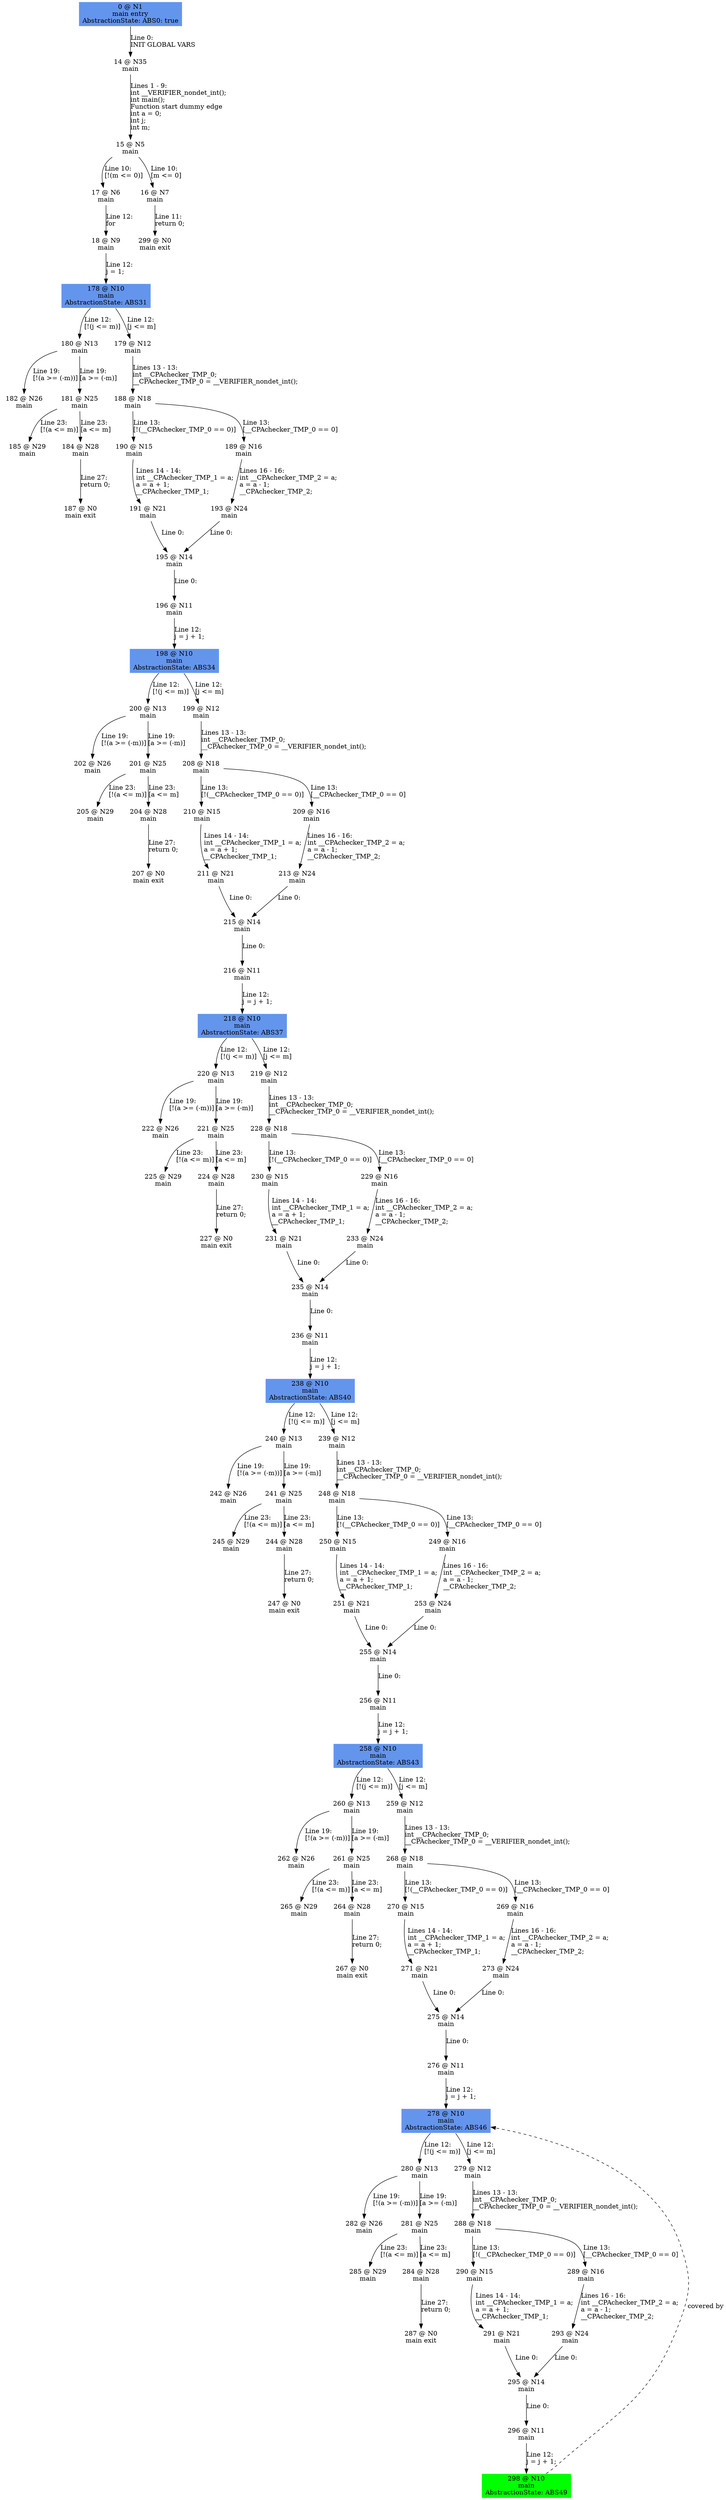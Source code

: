 digraph ARG {
node [style="filled" shape="box" color="white"]
0 [fillcolor="cornflowerblue" label="0 @ N1\nmain entry\nAbstractionState: ABS0: true\n" id="0"]
14 [label="14 @ N35\nmain\n" id="14"]
15 [label="15 @ N5\nmain\n" id="15"]
17 [label="17 @ N6\nmain\n" id="17"]
18 [label="18 @ N9\nmain\n" id="18"]
178 [fillcolor="cornflowerblue" label="178 @ N10\nmain\nAbstractionState: ABS31\n" id="178"]
180 [label="180 @ N13\nmain\n" id="180"]
182 [label="182 @ N26\nmain\n" id="182"]
181 [label="181 @ N25\nmain\n" id="181"]
185 [label="185 @ N29\nmain\n" id="185"]
184 [label="184 @ N28\nmain\n" id="184"]
187 [label="187 @ N0\nmain exit\n" id="187"]
179 [label="179 @ N12\nmain\n" id="179"]
188 [label="188 @ N18\nmain\n" id="188"]
190 [label="190 @ N15\nmain\n" id="190"]
191 [label="191 @ N21\nmain\n" id="191"]
195 [label="195 @ N14\nmain\n" id="195"]
196 [label="196 @ N11\nmain\n" id="196"]
198 [fillcolor="cornflowerblue" label="198 @ N10\nmain\nAbstractionState: ABS34\n" id="198"]
200 [label="200 @ N13\nmain\n" id="200"]
202 [label="202 @ N26\nmain\n" id="202"]
201 [label="201 @ N25\nmain\n" id="201"]
205 [label="205 @ N29\nmain\n" id="205"]
204 [label="204 @ N28\nmain\n" id="204"]
207 [label="207 @ N0\nmain exit\n" id="207"]
199 [label="199 @ N12\nmain\n" id="199"]
208 [label="208 @ N18\nmain\n" id="208"]
210 [label="210 @ N15\nmain\n" id="210"]
211 [label="211 @ N21\nmain\n" id="211"]
215 [label="215 @ N14\nmain\n" id="215"]
216 [label="216 @ N11\nmain\n" id="216"]
218 [fillcolor="cornflowerblue" label="218 @ N10\nmain\nAbstractionState: ABS37\n" id="218"]
220 [label="220 @ N13\nmain\n" id="220"]
222 [label="222 @ N26\nmain\n" id="222"]
221 [label="221 @ N25\nmain\n" id="221"]
225 [label="225 @ N29\nmain\n" id="225"]
224 [label="224 @ N28\nmain\n" id="224"]
227 [label="227 @ N0\nmain exit\n" id="227"]
219 [label="219 @ N12\nmain\n" id="219"]
228 [label="228 @ N18\nmain\n" id="228"]
230 [label="230 @ N15\nmain\n" id="230"]
231 [label="231 @ N21\nmain\n" id="231"]
235 [label="235 @ N14\nmain\n" id="235"]
236 [label="236 @ N11\nmain\n" id="236"]
238 [fillcolor="cornflowerblue" label="238 @ N10\nmain\nAbstractionState: ABS40\n" id="238"]
240 [label="240 @ N13\nmain\n" id="240"]
242 [label="242 @ N26\nmain\n" id="242"]
241 [label="241 @ N25\nmain\n" id="241"]
245 [label="245 @ N29\nmain\n" id="245"]
244 [label="244 @ N28\nmain\n" id="244"]
247 [label="247 @ N0\nmain exit\n" id="247"]
239 [label="239 @ N12\nmain\n" id="239"]
248 [label="248 @ N18\nmain\n" id="248"]
250 [label="250 @ N15\nmain\n" id="250"]
251 [label="251 @ N21\nmain\n" id="251"]
255 [label="255 @ N14\nmain\n" id="255"]
256 [label="256 @ N11\nmain\n" id="256"]
258 [fillcolor="cornflowerblue" label="258 @ N10\nmain\nAbstractionState: ABS43\n" id="258"]
260 [label="260 @ N13\nmain\n" id="260"]
262 [label="262 @ N26\nmain\n" id="262"]
261 [label="261 @ N25\nmain\n" id="261"]
265 [label="265 @ N29\nmain\n" id="265"]
264 [label="264 @ N28\nmain\n" id="264"]
267 [label="267 @ N0\nmain exit\n" id="267"]
259 [label="259 @ N12\nmain\n" id="259"]
268 [label="268 @ N18\nmain\n" id="268"]
270 [label="270 @ N15\nmain\n" id="270"]
271 [label="271 @ N21\nmain\n" id="271"]
275 [label="275 @ N14\nmain\n" id="275"]
276 [label="276 @ N11\nmain\n" id="276"]
278 [fillcolor="cornflowerblue" label="278 @ N10\nmain\nAbstractionState: ABS46\n" id="278"]
280 [label="280 @ N13\nmain\n" id="280"]
282 [label="282 @ N26\nmain\n" id="282"]
281 [label="281 @ N25\nmain\n" id="281"]
285 [label="285 @ N29\nmain\n" id="285"]
284 [label="284 @ N28\nmain\n" id="284"]
287 [label="287 @ N0\nmain exit\n" id="287"]
279 [label="279 @ N12\nmain\n" id="279"]
288 [label="288 @ N18\nmain\n" id="288"]
290 [label="290 @ N15\nmain\n" id="290"]
291 [label="291 @ N21\nmain\n" id="291"]
295 [label="295 @ N14\nmain\n" id="295"]
296 [label="296 @ N11\nmain\n" id="296"]
298 [fillcolor="green" label="298 @ N10\nmain\nAbstractionState: ABS49\n" id="298"]
289 [label="289 @ N16\nmain\n" id="289"]
293 [label="293 @ N24\nmain\n" id="293"]
269 [label="269 @ N16\nmain\n" id="269"]
273 [label="273 @ N24\nmain\n" id="273"]
249 [label="249 @ N16\nmain\n" id="249"]
253 [label="253 @ N24\nmain\n" id="253"]
229 [label="229 @ N16\nmain\n" id="229"]
233 [label="233 @ N24\nmain\n" id="233"]
209 [label="209 @ N16\nmain\n" id="209"]
213 [label="213 @ N24\nmain\n" id="213"]
189 [label="189 @ N16\nmain\n" id="189"]
193 [label="193 @ N24\nmain\n" id="193"]
16 [label="16 @ N7\nmain\n" id="16"]
299 [label="299 @ N0\nmain exit\n" id="299"]
0 -> 14 [label="Line 0: \lINIT GLOBAL VARS\l" id="0 -> 14"]
14 -> 15 [label="Lines 1 - 9: \lint __VERIFIER_nondet_int();\lint main();\lFunction start dummy edge\lint a = 0;\lint j;\lint m;\l" id="14 -> 15"]
15 -> 16 [label="Line 10: \l[m <= 0]\l" id="15 -> 16"]
15 -> 17 [label="Line 10: \l[!(m <= 0)]\l" id="15 -> 17"]
17 -> 18 [label="Line 12: \lfor\l" id="17 -> 18"]
18 -> 178 [label="Line 12: \lj = 1;\l" id="18 -> 178"]
178 -> 179 [label="Line 12: \l[j <= m]\l" id="178 -> 179"]
178 -> 180 [label="Line 12: \l[!(j <= m)]\l" id="178 -> 180"]
180 -> 181 [label="Line 19: \l[a >= (-m)]\l" id="180 -> 181"]
180 -> 182 [label="Line 19: \l[!(a >= (-m))]\l" id="180 -> 182"]
181 -> 184 [label="Line 23: \l[a <= m]\l" id="181 -> 184"]
181 -> 185 [label="Line 23: \l[!(a <= m)]\l" id="181 -> 185"]
184 -> 187 [label="Line 27: \lreturn 0;\l" id="184 -> 187"]
179 -> 188 [label="Lines 13 - 13: \lint __CPAchecker_TMP_0;\l__CPAchecker_TMP_0 = __VERIFIER_nondet_int();\l" id="179 -> 188"]
188 -> 189 [label="Line 13: \l[__CPAchecker_TMP_0 == 0]\l" id="188 -> 189"]
188 -> 190 [label="Line 13: \l[!(__CPAchecker_TMP_0 == 0)]\l" id="188 -> 190"]
190 -> 191 [label="Lines 14 - 14: \lint __CPAchecker_TMP_1 = a;\la = a + 1;\l__CPAchecker_TMP_1;\l" id="190 -> 191"]
191 -> 195 [label="Line 0: \l\l" id="191 -> 195"]
195 -> 196 [label="Line 0: \l\l" id="195 -> 196"]
196 -> 198 [label="Line 12: \lj = j + 1;\l" id="196 -> 198"]
198 -> 199 [label="Line 12: \l[j <= m]\l" id="198 -> 199"]
198 -> 200 [label="Line 12: \l[!(j <= m)]\l" id="198 -> 200"]
200 -> 201 [label="Line 19: \l[a >= (-m)]\l" id="200 -> 201"]
200 -> 202 [label="Line 19: \l[!(a >= (-m))]\l" id="200 -> 202"]
201 -> 204 [label="Line 23: \l[a <= m]\l" id="201 -> 204"]
201 -> 205 [label="Line 23: \l[!(a <= m)]\l" id="201 -> 205"]
204 -> 207 [label="Line 27: \lreturn 0;\l" id="204 -> 207"]
199 -> 208 [label="Lines 13 - 13: \lint __CPAchecker_TMP_0;\l__CPAchecker_TMP_0 = __VERIFIER_nondet_int();\l" id="199 -> 208"]
208 -> 209 [label="Line 13: \l[__CPAchecker_TMP_0 == 0]\l" id="208 -> 209"]
208 -> 210 [label="Line 13: \l[!(__CPAchecker_TMP_0 == 0)]\l" id="208 -> 210"]
210 -> 211 [label="Lines 14 - 14: \lint __CPAchecker_TMP_1 = a;\la = a + 1;\l__CPAchecker_TMP_1;\l" id="210 -> 211"]
211 -> 215 [label="Line 0: \l\l" id="211 -> 215"]
215 -> 216 [label="Line 0: \l\l" id="215 -> 216"]
216 -> 218 [label="Line 12: \lj = j + 1;\l" id="216 -> 218"]
218 -> 219 [label="Line 12: \l[j <= m]\l" id="218 -> 219"]
218 -> 220 [label="Line 12: \l[!(j <= m)]\l" id="218 -> 220"]
220 -> 221 [label="Line 19: \l[a >= (-m)]\l" id="220 -> 221"]
220 -> 222 [label="Line 19: \l[!(a >= (-m))]\l" id="220 -> 222"]
221 -> 224 [label="Line 23: \l[a <= m]\l" id="221 -> 224"]
221 -> 225 [label="Line 23: \l[!(a <= m)]\l" id="221 -> 225"]
224 -> 227 [label="Line 27: \lreturn 0;\l" id="224 -> 227"]
219 -> 228 [label="Lines 13 - 13: \lint __CPAchecker_TMP_0;\l__CPAchecker_TMP_0 = __VERIFIER_nondet_int();\l" id="219 -> 228"]
228 -> 229 [label="Line 13: \l[__CPAchecker_TMP_0 == 0]\l" id="228 -> 229"]
228 -> 230 [label="Line 13: \l[!(__CPAchecker_TMP_0 == 0)]\l" id="228 -> 230"]
230 -> 231 [label="Lines 14 - 14: \lint __CPAchecker_TMP_1 = a;\la = a + 1;\l__CPAchecker_TMP_1;\l" id="230 -> 231"]
231 -> 235 [label="Line 0: \l\l" id="231 -> 235"]
235 -> 236 [label="Line 0: \l\l" id="235 -> 236"]
236 -> 238 [label="Line 12: \lj = j + 1;\l" id="236 -> 238"]
238 -> 239 [label="Line 12: \l[j <= m]\l" id="238 -> 239"]
238 -> 240 [label="Line 12: \l[!(j <= m)]\l" id="238 -> 240"]
240 -> 241 [label="Line 19: \l[a >= (-m)]\l" id="240 -> 241"]
240 -> 242 [label="Line 19: \l[!(a >= (-m))]\l" id="240 -> 242"]
241 -> 244 [label="Line 23: \l[a <= m]\l" id="241 -> 244"]
241 -> 245 [label="Line 23: \l[!(a <= m)]\l" id="241 -> 245"]
244 -> 247 [label="Line 27: \lreturn 0;\l" id="244 -> 247"]
239 -> 248 [label="Lines 13 - 13: \lint __CPAchecker_TMP_0;\l__CPAchecker_TMP_0 = __VERIFIER_nondet_int();\l" id="239 -> 248"]
248 -> 249 [label="Line 13: \l[__CPAchecker_TMP_0 == 0]\l" id="248 -> 249"]
248 -> 250 [label="Line 13: \l[!(__CPAchecker_TMP_0 == 0)]\l" id="248 -> 250"]
250 -> 251 [label="Lines 14 - 14: \lint __CPAchecker_TMP_1 = a;\la = a + 1;\l__CPAchecker_TMP_1;\l" id="250 -> 251"]
251 -> 255 [label="Line 0: \l\l" id="251 -> 255"]
255 -> 256 [label="Line 0: \l\l" id="255 -> 256"]
256 -> 258 [label="Line 12: \lj = j + 1;\l" id="256 -> 258"]
258 -> 259 [label="Line 12: \l[j <= m]\l" id="258 -> 259"]
258 -> 260 [label="Line 12: \l[!(j <= m)]\l" id="258 -> 260"]
260 -> 261 [label="Line 19: \l[a >= (-m)]\l" id="260 -> 261"]
260 -> 262 [label="Line 19: \l[!(a >= (-m))]\l" id="260 -> 262"]
261 -> 264 [label="Line 23: \l[a <= m]\l" id="261 -> 264"]
261 -> 265 [label="Line 23: \l[!(a <= m)]\l" id="261 -> 265"]
264 -> 267 [label="Line 27: \lreturn 0;\l" id="264 -> 267"]
259 -> 268 [label="Lines 13 - 13: \lint __CPAchecker_TMP_0;\l__CPAchecker_TMP_0 = __VERIFIER_nondet_int();\l" id="259 -> 268"]
268 -> 269 [label="Line 13: \l[__CPAchecker_TMP_0 == 0]\l" id="268 -> 269"]
268 -> 270 [label="Line 13: \l[!(__CPAchecker_TMP_0 == 0)]\l" id="268 -> 270"]
270 -> 271 [label="Lines 14 - 14: \lint __CPAchecker_TMP_1 = a;\la = a + 1;\l__CPAchecker_TMP_1;\l" id="270 -> 271"]
271 -> 275 [label="Line 0: \l\l" id="271 -> 275"]
275 -> 276 [label="Line 0: \l\l" id="275 -> 276"]
276 -> 278 [label="Line 12: \lj = j + 1;\l" id="276 -> 278"]
298 -> 278 [style="dashed" weight="0" label="covered by"]
278 -> 279 [label="Line 12: \l[j <= m]\l" id="278 -> 279"]
278 -> 280 [label="Line 12: \l[!(j <= m)]\l" id="278 -> 280"]
280 -> 281 [label="Line 19: \l[a >= (-m)]\l" id="280 -> 281"]
280 -> 282 [label="Line 19: \l[!(a >= (-m))]\l" id="280 -> 282"]
281 -> 284 [label="Line 23: \l[a <= m]\l" id="281 -> 284"]
281 -> 285 [label="Line 23: \l[!(a <= m)]\l" id="281 -> 285"]
284 -> 287 [label="Line 27: \lreturn 0;\l" id="284 -> 287"]
279 -> 288 [label="Lines 13 - 13: \lint __CPAchecker_TMP_0;\l__CPAchecker_TMP_0 = __VERIFIER_nondet_int();\l" id="279 -> 288"]
288 -> 289 [label="Line 13: \l[__CPAchecker_TMP_0 == 0]\l" id="288 -> 289"]
288 -> 290 [label="Line 13: \l[!(__CPAchecker_TMP_0 == 0)]\l" id="288 -> 290"]
290 -> 291 [label="Lines 14 - 14: \lint __CPAchecker_TMP_1 = a;\la = a + 1;\l__CPAchecker_TMP_1;\l" id="290 -> 291"]
291 -> 295 [label="Line 0: \l\l" id="291 -> 295"]
295 -> 296 [label="Line 0: \l\l" id="295 -> 296"]
296 -> 298 [label="Line 12: \lj = j + 1;\l" id="296 -> 298"]
289 -> 293 [label="Lines 16 - 16: \lint __CPAchecker_TMP_2 = a;\la = a - 1;\l__CPAchecker_TMP_2;\l" id="289 -> 293"]
293 -> 295 [label="Line 0: \l\l" id="293 -> 295"]
269 -> 273 [label="Lines 16 - 16: \lint __CPAchecker_TMP_2 = a;\la = a - 1;\l__CPAchecker_TMP_2;\l" id="269 -> 273"]
273 -> 275 [label="Line 0: \l\l" id="273 -> 275"]
249 -> 253 [label="Lines 16 - 16: \lint __CPAchecker_TMP_2 = a;\la = a - 1;\l__CPAchecker_TMP_2;\l" id="249 -> 253"]
253 -> 255 [label="Line 0: \l\l" id="253 -> 255"]
229 -> 233 [label="Lines 16 - 16: \lint __CPAchecker_TMP_2 = a;\la = a - 1;\l__CPAchecker_TMP_2;\l" id="229 -> 233"]
233 -> 235 [label="Line 0: \l\l" id="233 -> 235"]
209 -> 213 [label="Lines 16 - 16: \lint __CPAchecker_TMP_2 = a;\la = a - 1;\l__CPAchecker_TMP_2;\l" id="209 -> 213"]
213 -> 215 [label="Line 0: \l\l" id="213 -> 215"]
189 -> 193 [label="Lines 16 - 16: \lint __CPAchecker_TMP_2 = a;\la = a - 1;\l__CPAchecker_TMP_2;\l" id="189 -> 193"]
193 -> 195 [label="Line 0: \l\l" id="193 -> 195"]
16 -> 299 [label="Line 11: \lreturn 0;\l" id="16 -> 299"]
}
